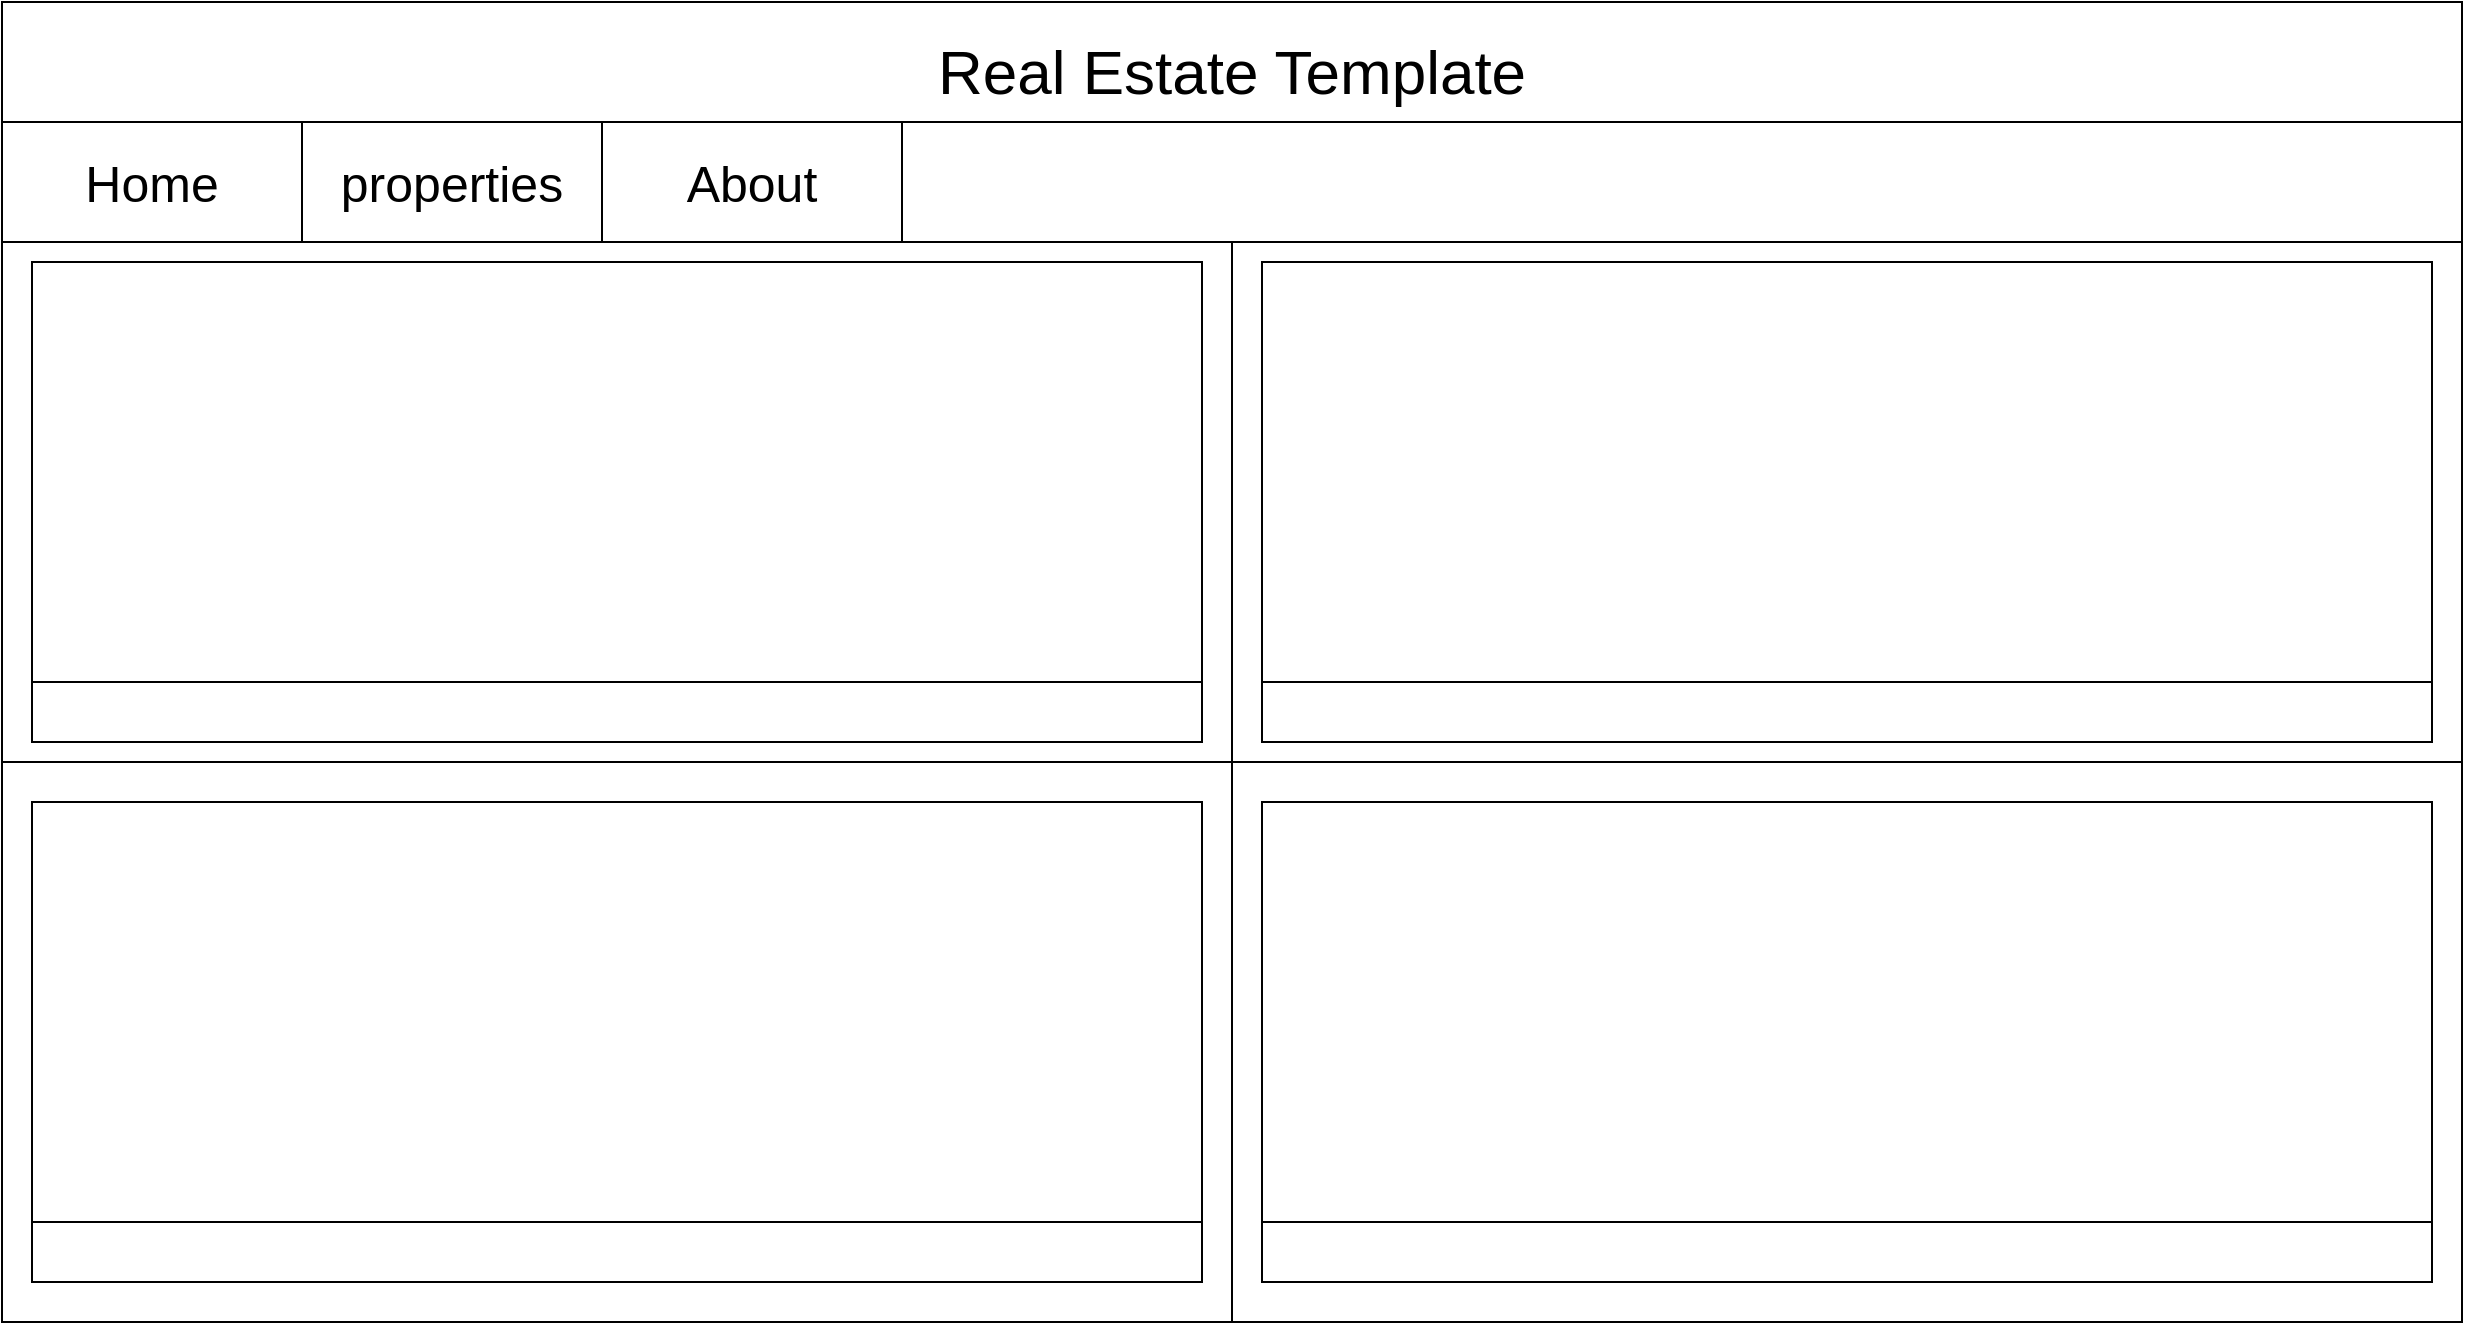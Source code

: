 <mxfile version="21.6.8" type="device">
  <diagram name="Page-1" id="Os41KTofdUduOQqTubkC">
    <mxGraphModel dx="2247" dy="829" grid="1" gridSize="10" guides="1" tooltips="1" connect="1" arrows="1" fold="1" page="1" pageScale="1" pageWidth="827" pageHeight="1169" math="0" shadow="0">
      <root>
        <mxCell id="0" />
        <mxCell id="1" parent="0" />
        <mxCell id="b1-Ccfwi6RCQt1HBkbs5-1" value="" style="whiteSpace=wrap;html=1;" vertex="1" parent="1">
          <mxGeometry x="-80" width="1230" height="660" as="geometry" />
        </mxCell>
        <mxCell id="b1-Ccfwi6RCQt1HBkbs5-2" value="&lt;font style=&quot;font-size: 31px;&quot;&gt;Real Estate Template&lt;/font&gt;" style="text;strokeColor=none;align=center;fillColor=none;html=1;verticalAlign=middle;whiteSpace=wrap;rounded=0;" vertex="1" parent="1">
          <mxGeometry x="375" y="10" width="320" height="50" as="geometry" />
        </mxCell>
        <mxCell id="b1-Ccfwi6RCQt1HBkbs5-3" value="" style="whiteSpace=wrap;html=1;" vertex="1" parent="1">
          <mxGeometry x="-80" y="60" width="1230" height="60" as="geometry" />
        </mxCell>
        <mxCell id="b1-Ccfwi6RCQt1HBkbs5-4" value="" style="whiteSpace=wrap;html=1;" vertex="1" parent="1">
          <mxGeometry x="-80" y="60" width="150" height="60" as="geometry" />
        </mxCell>
        <mxCell id="b1-Ccfwi6RCQt1HBkbs5-5" value="" style="whiteSpace=wrap;html=1;" vertex="1" parent="1">
          <mxGeometry x="70" y="60" width="150" height="60" as="geometry" />
        </mxCell>
        <mxCell id="b1-Ccfwi6RCQt1HBkbs5-6" value="" style="whiteSpace=wrap;html=1;" vertex="1" parent="1">
          <mxGeometry x="220" y="60" width="150" height="60" as="geometry" />
        </mxCell>
        <mxCell id="b1-Ccfwi6RCQt1HBkbs5-7" value="&lt;font style=&quot;font-size: 25px;&quot;&gt;Home&lt;/font&gt;" style="text;strokeColor=none;align=center;fillColor=none;html=1;verticalAlign=middle;whiteSpace=wrap;rounded=0;" vertex="1" parent="1">
          <mxGeometry x="-50" y="70" width="90" height="40" as="geometry" />
        </mxCell>
        <mxCell id="b1-Ccfwi6RCQt1HBkbs5-8" value="&lt;span style=&quot;font-size: 25px;&quot;&gt;properties&lt;/span&gt;" style="text;strokeColor=none;align=center;fillColor=none;html=1;verticalAlign=middle;whiteSpace=wrap;rounded=0;" vertex="1" parent="1">
          <mxGeometry x="80" y="70" width="130" height="40" as="geometry" />
        </mxCell>
        <mxCell id="b1-Ccfwi6RCQt1HBkbs5-9" value="&lt;span style=&quot;font-size: 25px;&quot;&gt;About&lt;/span&gt;" style="text;strokeColor=none;align=center;fillColor=none;html=1;verticalAlign=middle;whiteSpace=wrap;rounded=0;" vertex="1" parent="1">
          <mxGeometry x="230" y="70" width="130" height="40" as="geometry" />
        </mxCell>
        <mxCell id="b1-Ccfwi6RCQt1HBkbs5-10" value="" style="whiteSpace=wrap;html=1;" vertex="1" parent="1">
          <mxGeometry x="-80" y="120" width="615" height="260" as="geometry" />
        </mxCell>
        <mxCell id="b1-Ccfwi6RCQt1HBkbs5-11" value="" style="whiteSpace=wrap;html=1;" vertex="1" parent="1">
          <mxGeometry x="535" y="120" width="615" height="260" as="geometry" />
        </mxCell>
        <mxCell id="b1-Ccfwi6RCQt1HBkbs5-12" value="" style="whiteSpace=wrap;html=1;" vertex="1" parent="1">
          <mxGeometry x="-80" y="380" width="615" height="280" as="geometry" />
        </mxCell>
        <mxCell id="b1-Ccfwi6RCQt1HBkbs5-13" value="" style="whiteSpace=wrap;html=1;" vertex="1" parent="1">
          <mxGeometry x="535" y="380" width="615" height="280" as="geometry" />
        </mxCell>
        <mxCell id="b1-Ccfwi6RCQt1HBkbs5-14" value="" style="whiteSpace=wrap;html=1;" vertex="1" parent="1">
          <mxGeometry x="-65" y="130" width="585" height="210" as="geometry" />
        </mxCell>
        <mxCell id="b1-Ccfwi6RCQt1HBkbs5-15" value="" style="whiteSpace=wrap;html=1;" vertex="1" parent="1">
          <mxGeometry x="-65" y="340" width="585" height="30" as="geometry" />
        </mxCell>
        <mxCell id="b1-Ccfwi6RCQt1HBkbs5-16" value="" style="whiteSpace=wrap;html=1;" vertex="1" parent="1">
          <mxGeometry x="550" y="130" width="585" height="210" as="geometry" />
        </mxCell>
        <mxCell id="b1-Ccfwi6RCQt1HBkbs5-17" value="" style="whiteSpace=wrap;html=1;" vertex="1" parent="1">
          <mxGeometry x="550" y="340" width="585" height="30" as="geometry" />
        </mxCell>
        <mxCell id="b1-Ccfwi6RCQt1HBkbs5-18" value="" style="whiteSpace=wrap;html=1;" vertex="1" parent="1">
          <mxGeometry x="-65" y="400" width="585" height="210" as="geometry" />
        </mxCell>
        <mxCell id="b1-Ccfwi6RCQt1HBkbs5-19" value="" style="whiteSpace=wrap;html=1;" vertex="1" parent="1">
          <mxGeometry x="-65" y="610" width="585" height="30" as="geometry" />
        </mxCell>
        <mxCell id="b1-Ccfwi6RCQt1HBkbs5-20" value="" style="whiteSpace=wrap;html=1;" vertex="1" parent="1">
          <mxGeometry x="550" y="400" width="585" height="210" as="geometry" />
        </mxCell>
        <mxCell id="b1-Ccfwi6RCQt1HBkbs5-21" value="" style="whiteSpace=wrap;html=1;" vertex="1" parent="1">
          <mxGeometry x="550" y="610" width="585" height="30" as="geometry" />
        </mxCell>
      </root>
    </mxGraphModel>
  </diagram>
</mxfile>

